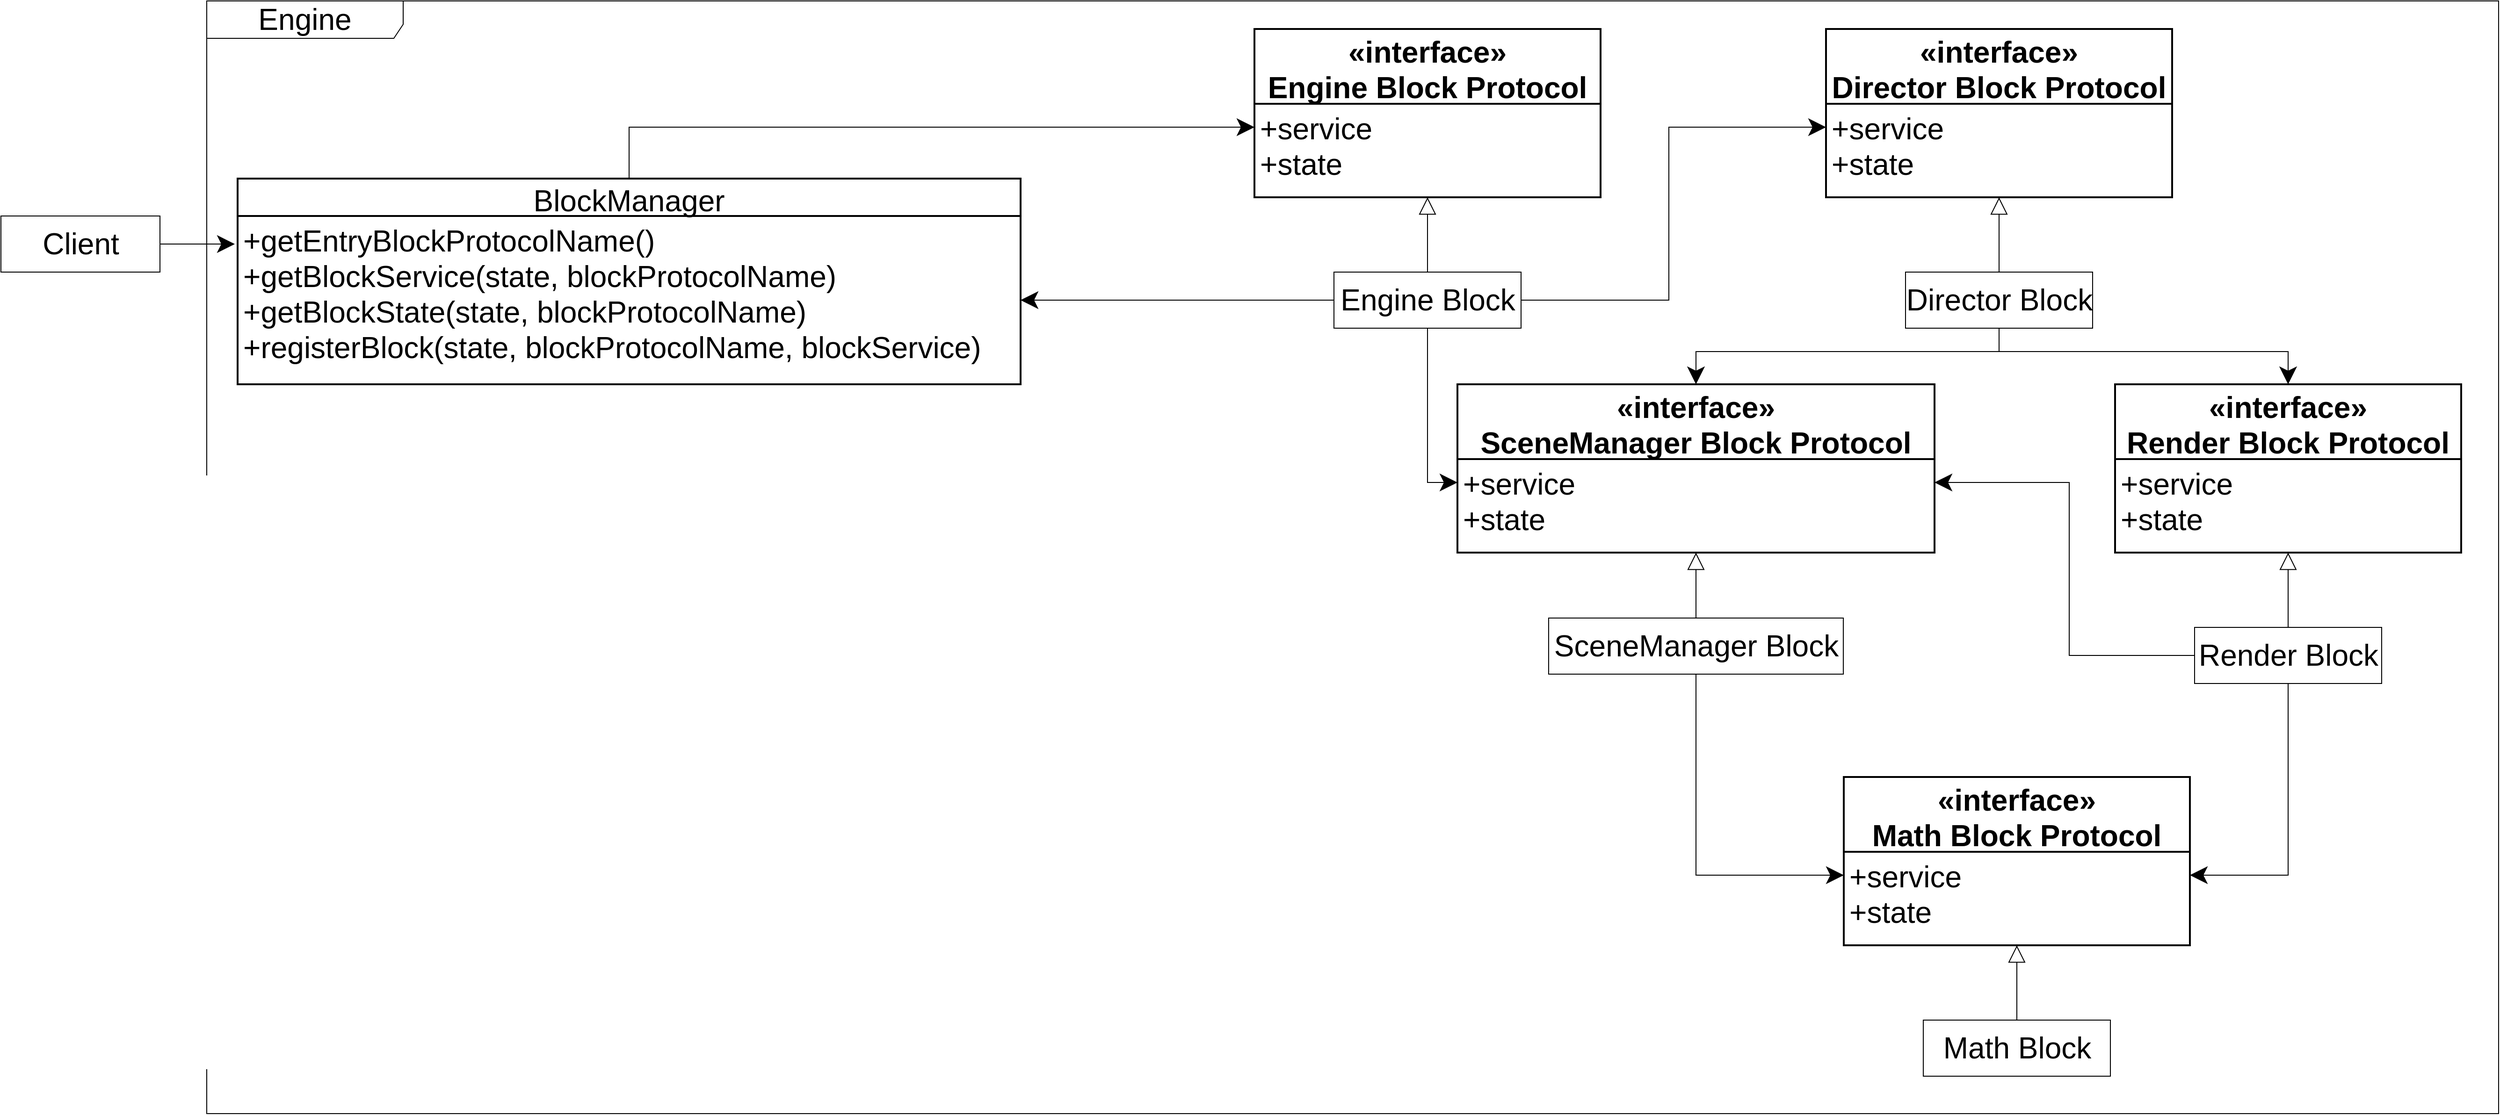 <mxfile version="14.6.13" type="device"><diagram id="_nywk-HueDYWiFCjRjqK" name="第 1 页"><mxGraphModel dx="3160" dy="2434" grid="1" gridSize="10" guides="1" tooltips="1" connect="1" arrows="1" fold="1" page="1" pageScale="1" pageWidth="827" pageHeight="1169" math="0" shadow="0"><root><mxCell id="0"/><mxCell id="1" parent="0"/><mxCell id="HtOtSlFz9-43wWkq5lsv-10" value="&lt;font style=&quot;font-size: 32px&quot;&gt;Engine&lt;/font&gt;" style="shape=umlFrame;whiteSpace=wrap;html=1;width=210;height=40;fontSize=32;" parent="1" vertex="1"><mxGeometry x="380" y="70" width="2450" height="1190" as="geometry"/></mxCell><mxCell id="HtOtSlFz9-43wWkq5lsv-1" value="" style="edgeStyle=orthogonalEdgeStyle;rounded=0;orthogonalLoop=1;jettySize=auto;html=1;endSize=16;startSize=16;" parent="1" source="HtOtSlFz9-43wWkq5lsv-2" edge="1"><mxGeometry relative="1" as="geometry"><mxPoint x="410" y="330.0" as="targetPoint"/></mxGeometry></mxCell><mxCell id="HtOtSlFz9-43wWkq5lsv-2" value="Client" style="html=1;fontSize=32;" parent="1" vertex="1"><mxGeometry x="160" y="300.0" width="170" height="60" as="geometry"/></mxCell><mxCell id="HtOtSlFz9-43wWkq5lsv-13" style="edgeStyle=orthogonalEdgeStyle;rounded=0;orthogonalLoop=1;jettySize=auto;html=1;entryX=0.5;entryY=1;entryDx=0;entryDy=0;endArrow=block;endFill=0;endSize=16;startSize=16;" parent="1" source="HtOtSlFz9-43wWkq5lsv-11" target="HtOtSlFz9-43wWkq5lsv-29" edge="1"><mxGeometry relative="1" as="geometry"><mxPoint x="1665" y="230.0" as="targetPoint"/></mxGeometry></mxCell><mxCell id="HtOtSlFz9-43wWkq5lsv-26" style="edgeStyle=orthogonalEdgeStyle;rounded=0;orthogonalLoop=1;jettySize=auto;html=1;entryX=1;entryY=0.5;entryDx=0;entryDy=0;fontSize=32;endArrow=classic;endFill=1;endSize=16;startSize=16;" parent="1" source="HtOtSlFz9-43wWkq5lsv-11" target="HtOtSlFz9-43wWkq5lsv-21" edge="1"><mxGeometry relative="1" as="geometry"/></mxCell><mxCell id="HtOtSlFz9-43wWkq5lsv-48" style="edgeStyle=orthogonalEdgeStyle;rounded=0;orthogonalLoop=1;jettySize=auto;html=1;entryX=0;entryY=0.25;entryDx=0;entryDy=0;fontSize=32;endArrow=classic;endFill=1;endSize=16;startSize=16;" parent="1" source="HtOtSlFz9-43wWkq5lsv-11" target="HtOtSlFz9-43wWkq5lsv-33" edge="1"><mxGeometry relative="1" as="geometry"/></mxCell><mxCell id="HtOtSlFz9-43wWkq5lsv-49" style="edgeStyle=orthogonalEdgeStyle;rounded=0;orthogonalLoop=1;jettySize=auto;html=1;entryX=0;entryY=0.25;entryDx=0;entryDy=0;fontSize=32;endArrow=classic;endFill=1;endSize=16;startSize=16;" parent="1" source="HtOtSlFz9-43wWkq5lsv-11" target="HtOtSlFz9-43wWkq5lsv-36" edge="1"><mxGeometry relative="1" as="geometry"/></mxCell><mxCell id="HtOtSlFz9-43wWkq5lsv-11" value="Engine Block" style="html=1;fontSize=32;" parent="1" vertex="1"><mxGeometry x="1585" y="360" width="200" height="60" as="geometry"/></mxCell><mxCell id="HtOtSlFz9-43wWkq5lsv-20" value="BlockManager" style="swimlane;childLayout=stackLayout;horizontal=1;startSize=40;horizontalStack=0;rounded=0;fontSize=32;fontStyle=0;strokeWidth=2;resizeParent=0;resizeLast=1;shadow=0;dashed=0;align=center;" parent="1" vertex="1"><mxGeometry x="413" y="260" width="837" height="220" as="geometry"/></mxCell><mxCell id="HtOtSlFz9-43wWkq5lsv-21" value="+getEntryBlockProtocolName()&#10;+getBlockService(state, blockProtocolName)&#10;+getBlockState(state, blockProtocolName)&#10;+registerBlock(state, blockProtocolName, blockService)" style="align=left;strokeColor=none;fillColor=none;spacingLeft=4;fontSize=32;verticalAlign=top;resizable=0;rotatable=0;part=1;" parent="HtOtSlFz9-43wWkq5lsv-20" vertex="1"><mxGeometry y="40" width="837" height="180" as="geometry"/></mxCell><mxCell id="HtOtSlFz9-43wWkq5lsv-27" style="edgeStyle=orthogonalEdgeStyle;rounded=0;orthogonalLoop=1;jettySize=auto;html=1;entryX=0;entryY=0.25;entryDx=0;entryDy=0;fontSize=32;endArrow=classic;endFill=1;exitX=0.5;exitY=0;exitDx=0;exitDy=0;endSize=16;startSize=16;" parent="1" source="HtOtSlFz9-43wWkq5lsv-20" target="HtOtSlFz9-43wWkq5lsv-29" edge="1"><mxGeometry relative="1" as="geometry"><mxPoint x="1540" y="200" as="targetPoint"/></mxGeometry></mxCell><mxCell id="HtOtSlFz9-43wWkq5lsv-28" value="«interface»&#10;Engine Block Protocol" style="swimlane;childLayout=stackLayout;horizontal=1;startSize=80;horizontalStack=0;rounded=0;fontSize=32;fontStyle=1;strokeWidth=2;resizeParent=0;resizeLast=1;shadow=0;dashed=0;align=center;" parent="1" vertex="1"><mxGeometry x="1500" y="100" width="370" height="180" as="geometry"/></mxCell><mxCell id="HtOtSlFz9-43wWkq5lsv-29" value="+service&#10;+state" style="align=left;strokeColor=none;fillColor=none;spacingLeft=4;fontSize=32;verticalAlign=top;resizable=0;rotatable=0;part=1;" parent="HtOtSlFz9-43wWkq5lsv-28" vertex="1"><mxGeometry y="80" width="370" height="100" as="geometry"/></mxCell><mxCell id="HtOtSlFz9-43wWkq5lsv-44" style="edgeStyle=orthogonalEdgeStyle;rounded=0;orthogonalLoop=1;jettySize=auto;html=1;entryX=0.5;entryY=1;entryDx=0;entryDy=0;fontSize=32;endArrow=block;endFill=0;endSize=16;startSize=16;" parent="1" source="HtOtSlFz9-43wWkq5lsv-31" target="HtOtSlFz9-43wWkq5lsv-33" edge="1"><mxGeometry relative="1" as="geometry"/></mxCell><mxCell id="HtOtSlFz9-43wWkq5lsv-53" style="edgeStyle=orthogonalEdgeStyle;rounded=0;orthogonalLoop=1;jettySize=auto;html=1;fontSize=32;endArrow=classic;endFill=1;endSize=16;startSize=16;" parent="1" source="HtOtSlFz9-43wWkq5lsv-31" target="HtOtSlFz9-43wWkq5lsv-35" edge="1"><mxGeometry relative="1" as="geometry"/></mxCell><mxCell id="HtOtSlFz9-43wWkq5lsv-54" style="edgeStyle=orthogonalEdgeStyle;rounded=0;orthogonalLoop=1;jettySize=auto;html=1;fontSize=32;endArrow=classic;endFill=1;exitX=0.5;exitY=1;exitDx=0;exitDy=0;endSize=16;startSize=16;" parent="1" source="HtOtSlFz9-43wWkq5lsv-31" target="HtOtSlFz9-43wWkq5lsv-39" edge="1"><mxGeometry relative="1" as="geometry"/></mxCell><mxCell id="HtOtSlFz9-43wWkq5lsv-31" value="Director Block" style="html=1;fontSize=32;" parent="1" vertex="1"><mxGeometry x="2196" y="360" width="200" height="60" as="geometry"/></mxCell><mxCell id="HtOtSlFz9-43wWkq5lsv-32" value="«interface»&#10;Director Block Protocol" style="swimlane;childLayout=stackLayout;horizontal=1;startSize=80;horizontalStack=0;rounded=0;fontSize=32;fontStyle=1;strokeWidth=2;resizeParent=0;resizeLast=1;shadow=0;dashed=0;align=center;" parent="1" vertex="1"><mxGeometry x="2111" y="100" width="370" height="180" as="geometry"/></mxCell><mxCell id="HtOtSlFz9-43wWkq5lsv-33" value="+service&#10;+state" style="align=left;strokeColor=none;fillColor=none;spacingLeft=4;fontSize=32;verticalAlign=top;resizable=0;rotatable=0;part=1;" parent="HtOtSlFz9-43wWkq5lsv-32" vertex="1"><mxGeometry y="80" width="370" height="100" as="geometry"/></mxCell><mxCell id="HtOtSlFz9-43wWkq5lsv-45" style="edgeStyle=orthogonalEdgeStyle;rounded=0;orthogonalLoop=1;jettySize=auto;html=1;entryX=0.5;entryY=1;entryDx=0;entryDy=0;fontSize=32;endArrow=block;endFill=0;endSize=16;startSize=16;" parent="1" source="HtOtSlFz9-43wWkq5lsv-34" target="HtOtSlFz9-43wWkq5lsv-36" edge="1"><mxGeometry relative="1" as="geometry"/></mxCell><mxCell id="HtOtSlFz9-43wWkq5lsv-51" style="edgeStyle=orthogonalEdgeStyle;rounded=0;orthogonalLoop=1;jettySize=auto;html=1;entryX=0;entryY=0.25;entryDx=0;entryDy=0;fontSize=32;endArrow=classic;endFill=1;exitX=0.5;exitY=1;exitDx=0;exitDy=0;endSize=16;startSize=16;" parent="1" source="HtOtSlFz9-43wWkq5lsv-34" target="HtOtSlFz9-43wWkq5lsv-43" edge="1"><mxGeometry relative="1" as="geometry"/></mxCell><mxCell id="HtOtSlFz9-43wWkq5lsv-34" value="SceneManager Block" style="html=1;fontSize=32;" parent="1" vertex="1"><mxGeometry x="1814.5" y="730" width="315" height="60" as="geometry"/></mxCell><mxCell id="HtOtSlFz9-43wWkq5lsv-35" value="«interface»&#10;SceneManager Block Protocol" style="swimlane;childLayout=stackLayout;horizontal=1;startSize=80;horizontalStack=0;rounded=0;fontSize=32;fontStyle=1;strokeWidth=2;resizeParent=0;resizeLast=1;shadow=0;dashed=0;align=center;" parent="1" vertex="1"><mxGeometry x="1717" y="480" width="510" height="180" as="geometry"/></mxCell><mxCell id="HtOtSlFz9-43wWkq5lsv-36" value="+service&#10;+state" style="align=left;strokeColor=none;fillColor=none;spacingLeft=4;fontSize=32;verticalAlign=top;resizable=0;rotatable=0;part=1;" parent="HtOtSlFz9-43wWkq5lsv-35" vertex="1"><mxGeometry y="80" width="510" height="100" as="geometry"/></mxCell><mxCell id="HtOtSlFz9-43wWkq5lsv-47" style="edgeStyle=orthogonalEdgeStyle;rounded=0;orthogonalLoop=1;jettySize=auto;html=1;entryX=0.5;entryY=1;entryDx=0;entryDy=0;fontSize=32;endArrow=block;endFill=0;endSize=16;startSize=16;" parent="1" source="HtOtSlFz9-43wWkq5lsv-38" target="HtOtSlFz9-43wWkq5lsv-40" edge="1"><mxGeometry relative="1" as="geometry"/></mxCell><mxCell id="HtOtSlFz9-43wWkq5lsv-50" style="edgeStyle=orthogonalEdgeStyle;rounded=0;orthogonalLoop=1;jettySize=auto;html=1;entryX=1;entryY=0.25;entryDx=0;entryDy=0;fontSize=32;endArrow=classic;endFill=1;endSize=16;startSize=16;" parent="1" source="HtOtSlFz9-43wWkq5lsv-38" target="HtOtSlFz9-43wWkq5lsv-36" edge="1"><mxGeometry relative="1" as="geometry"/></mxCell><mxCell id="HtOtSlFz9-43wWkq5lsv-52" style="edgeStyle=orthogonalEdgeStyle;rounded=0;orthogonalLoop=1;jettySize=auto;html=1;entryX=1;entryY=0.25;entryDx=0;entryDy=0;fontSize=32;endArrow=classic;endFill=1;exitX=0.5;exitY=1;exitDx=0;exitDy=0;endSize=16;startSize=16;" parent="1" source="HtOtSlFz9-43wWkq5lsv-38" target="HtOtSlFz9-43wWkq5lsv-43" edge="1"><mxGeometry relative="1" as="geometry"/></mxCell><mxCell id="HtOtSlFz9-43wWkq5lsv-38" value="Render Block" style="html=1;fontSize=32;" parent="1" vertex="1"><mxGeometry x="2505" y="740" width="200" height="60" as="geometry"/></mxCell><mxCell id="HtOtSlFz9-43wWkq5lsv-39" value="«interface»&#10;Render Block Protocol" style="swimlane;childLayout=stackLayout;horizontal=1;startSize=80;horizontalStack=0;rounded=0;fontSize=32;fontStyle=1;strokeWidth=2;resizeParent=0;resizeLast=1;shadow=0;dashed=0;align=center;" parent="1" vertex="1"><mxGeometry x="2420" y="480" width="370" height="180" as="geometry"/></mxCell><mxCell id="HtOtSlFz9-43wWkq5lsv-40" value="+service&#10;+state" style="align=left;strokeColor=none;fillColor=none;spacingLeft=4;fontSize=32;verticalAlign=top;resizable=0;rotatable=0;part=1;" parent="HtOtSlFz9-43wWkq5lsv-39" vertex="1"><mxGeometry y="80" width="370" height="100" as="geometry"/></mxCell><mxCell id="HtOtSlFz9-43wWkq5lsv-46" style="edgeStyle=orthogonalEdgeStyle;rounded=0;orthogonalLoop=1;jettySize=auto;html=1;fontSize=32;endArrow=block;endFill=0;endSize=16;startSize=16;" parent="1" source="HtOtSlFz9-43wWkq5lsv-41" target="HtOtSlFz9-43wWkq5lsv-43" edge="1"><mxGeometry relative="1" as="geometry"/></mxCell><mxCell id="HtOtSlFz9-43wWkq5lsv-41" value="Math Block" style="html=1;fontSize=32;" parent="1" vertex="1"><mxGeometry x="2215" y="1160" width="200" height="60" as="geometry"/></mxCell><mxCell id="HtOtSlFz9-43wWkq5lsv-42" value="«interface»&#10;Math Block Protocol" style="swimlane;childLayout=stackLayout;horizontal=1;startSize=80;horizontalStack=0;rounded=0;fontSize=32;fontStyle=1;strokeWidth=2;resizeParent=0;resizeLast=1;shadow=0;dashed=0;align=center;" parent="1" vertex="1"><mxGeometry x="2130" y="900" width="370" height="180" as="geometry"/></mxCell><mxCell id="HtOtSlFz9-43wWkq5lsv-43" value="+service&#10;+state" style="align=left;strokeColor=none;fillColor=none;spacingLeft=4;fontSize=32;verticalAlign=top;resizable=0;rotatable=0;part=1;" parent="HtOtSlFz9-43wWkq5lsv-42" vertex="1"><mxGeometry y="80" width="370" height="100" as="geometry"/></mxCell></root></mxGraphModel></diagram></mxfile>